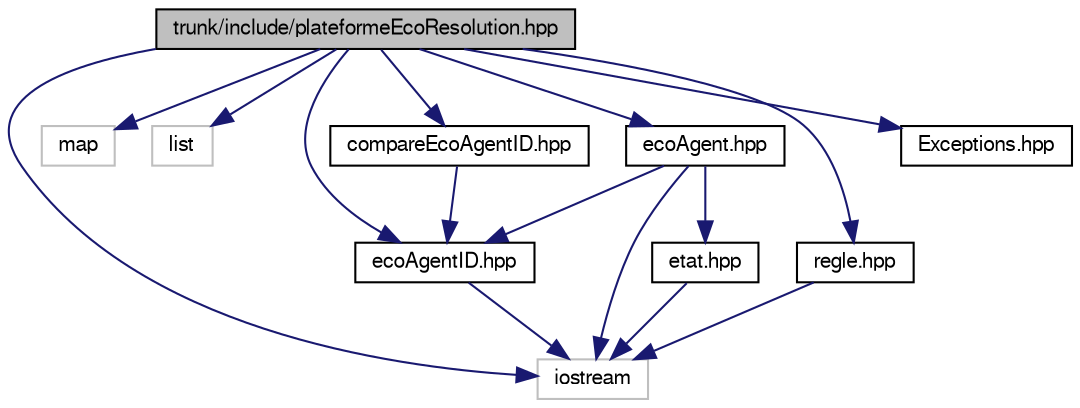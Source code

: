 digraph G
{
  edge [fontname="FreeSans",fontsize="10",labelfontname="FreeSans",labelfontsize="10"];
  node [fontname="FreeSans",fontsize="10",shape=record];
  Node1 [label="trunk/include/plateformeEcoResolution.hpp",height=0.2,width=0.4,color="black", fillcolor="grey75", style="filled" fontcolor="black"];
  Node1 -> Node2 [color="midnightblue",fontsize="10",style="solid"];
  Node2 [label="iostream",height=0.2,width=0.4,color="grey75", fillcolor="white", style="filled"];
  Node1 -> Node3 [color="midnightblue",fontsize="10",style="solid"];
  Node3 [label="map",height=0.2,width=0.4,color="grey75", fillcolor="white", style="filled"];
  Node1 -> Node4 [color="midnightblue",fontsize="10",style="solid"];
  Node4 [label="list",height=0.2,width=0.4,color="grey75", fillcolor="white", style="filled"];
  Node1 -> Node5 [color="midnightblue",fontsize="10",style="solid"];
  Node5 [label="ecoAgentID.hpp",height=0.2,width=0.4,color="black", fillcolor="white", style="filled",URL="$ecoAgentID_8hpp.html",tooltip="Implementation de la classe EcoAgentID."];
  Node5 -> Node2 [color="midnightblue",fontsize="10",style="solid"];
  Node1 -> Node6 [color="midnightblue",fontsize="10",style="solid"];
  Node6 [label="ecoAgent.hpp",height=0.2,width=0.4,color="black", fillcolor="white", style="filled",URL="$ecoAgent_8hpp.html",tooltip="Mise en place de la classe abstraite EcoAgent."];
  Node6 -> Node2 [color="midnightblue",fontsize="10",style="solid"];
  Node6 -> Node5 [color="midnightblue",fontsize="10",style="solid"];
  Node6 -> Node7 [color="midnightblue",fontsize="10",style="solid"];
  Node7 [label="etat.hpp",height=0.2,width=0.4,color="black", fillcolor="white", style="filled",URL="$etat_8hpp.html",tooltip="Enumeration des etats possibles des eco-agents."];
  Node7 -> Node2 [color="midnightblue",fontsize="10",style="solid"];
  Node1 -> Node8 [color="midnightblue",fontsize="10",style="solid"];
  Node8 [label="regle.hpp",height=0.2,width=0.4,color="black", fillcolor="white", style="filled",URL="$regle_8hpp.html",tooltip="Squelette d&#39;une regle pour une plateforme d&#39;eco-resolution."];
  Node8 -> Node2 [color="midnightblue",fontsize="10",style="solid"];
  Node1 -> Node9 [color="midnightblue",fontsize="10",style="solid"];
  Node9 [label="compareEcoAgentID.hpp",height=0.2,width=0.4,color="black", fillcolor="white", style="filled",URL="$compareEcoAgentID_8hpp.html",tooltip="Comparaison d&#39;EcoAgentID."];
  Node9 -> Node5 [color="midnightblue",fontsize="10",style="solid"];
  Node1 -> Node10 [color="midnightblue",fontsize="10",style="solid"];
  Node10 [label="Exceptions.hpp",height=0.2,width=0.4,color="black", fillcolor="white", style="filled",URL="$Exceptions_8hpp.html",tooltip="Liste des Exceptions possibles."];
}
